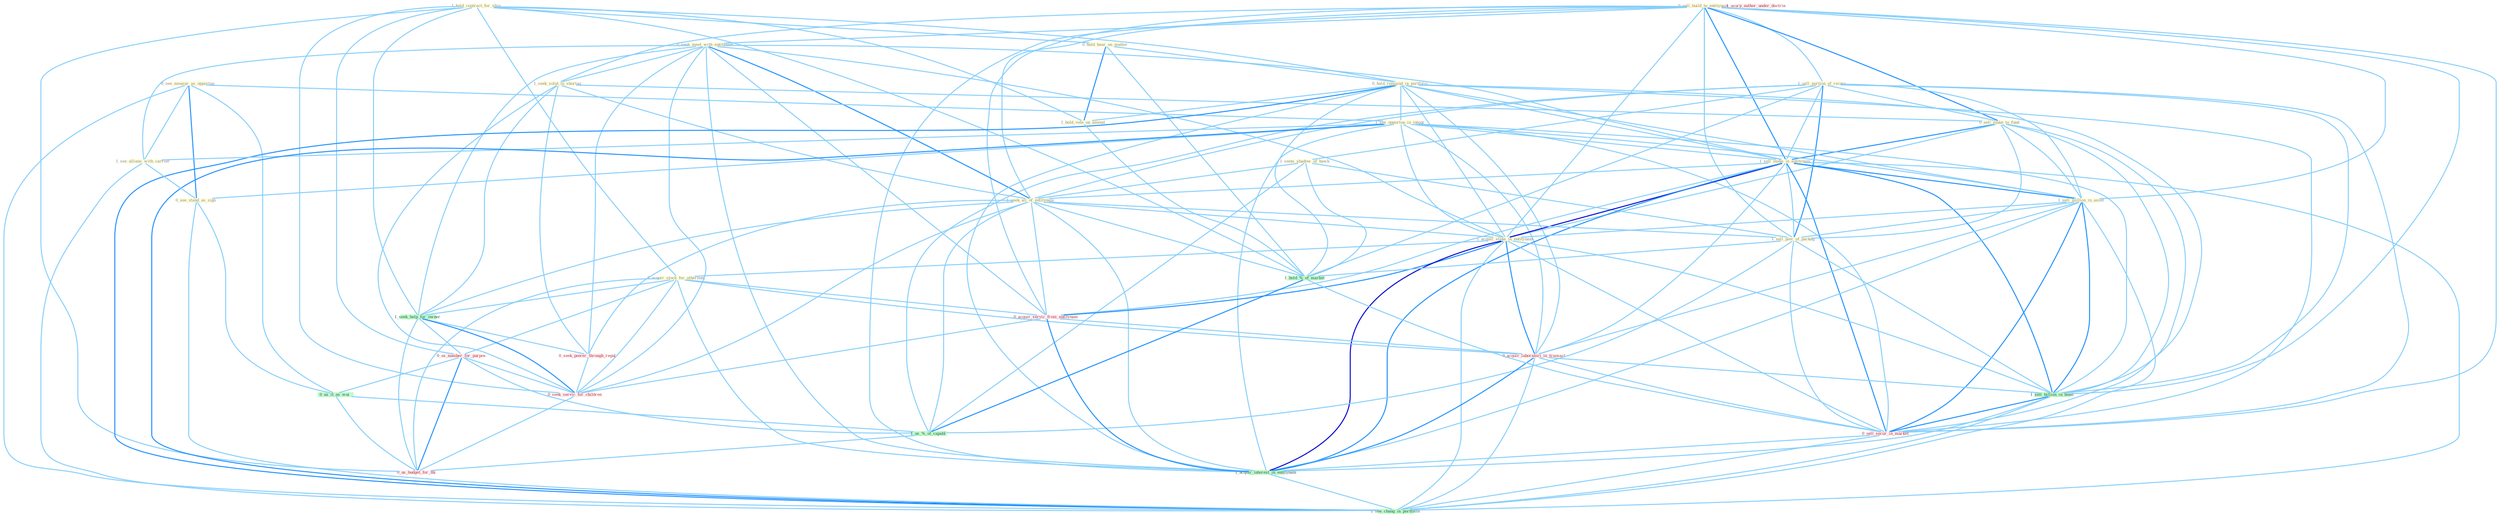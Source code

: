 Graph G{ 
    node
    [shape=polygon,style=filled,width=.5,height=.06,color="#BDFCC9",fixedsize=true,fontsize=4,
    fontcolor="#2f4f4f"];
    {node
    [color="#ffffe0", fontcolor="#8b7d6b"] "0_sell_build_to_entitynam " "1_sell_portion_of_receiv " "1_hold_contract_for_ship " "0_hold_hear_on_matter " "0_seek_meet_with_entitynam " "1_seek_solut_to_shortag " "1_seem_shadow_of_hawk " "0_see_measur_as_opportun " "0_sell_stake_to_fund " "0_hold_remaind_in_portfolio " "1_see_opportun_in_integr " "1_see_allianc_with_carrier " "1_hold_vote_on_amend " "1_sell_stake_in_entitynam " "1_sell_million_in_asset " "0_see_stand_as_sign " "1_seek_all_of_entitynam " "1_acquir_stake_in_entitynam " "1_sell_piec_of_packag " "0_acquir_stock_for_othernum "}
{node [color="#fff0f5", fontcolor="#b22222"] "0_acquir_servic_from_entitynam " "0_seek_power_through_regul " "0_us_number_for_purpos " "0_acquir_laboratori_in_transact " "1_usurp_author_under_doctrin " "0_sell_secur_in_market " "0_seek_servic_for_children " "0_us_budget_for_thi "}
edge [color="#B0E2FF"];

	"0_sell_build_to_entitynam " -- "1_sell_portion_of_receiv " [w="1", color="#87cefa" ];
	"0_sell_build_to_entitynam " -- "0_seek_meet_with_entitynam " [w="1", color="#87cefa" ];
	"0_sell_build_to_entitynam " -- "1_seek_solut_to_shortag " [w="1", color="#87cefa" ];
	"0_sell_build_to_entitynam " -- "0_sell_stake_to_fund " [w="2", color="#1e90ff" , len=0.8];
	"0_sell_build_to_entitynam " -- "1_sell_stake_in_entitynam " [w="2", color="#1e90ff" , len=0.8];
	"0_sell_build_to_entitynam " -- "1_sell_million_in_asset " [w="1", color="#87cefa" ];
	"0_sell_build_to_entitynam " -- "1_seek_all_of_entitynam " [w="1", color="#87cefa" ];
	"0_sell_build_to_entitynam " -- "1_acquir_stake_in_entitynam " [w="1", color="#87cefa" ];
	"0_sell_build_to_entitynam " -- "1_sell_piec_of_packag " [w="1", color="#87cefa" ];
	"0_sell_build_to_entitynam " -- "0_acquir_servic_from_entitynam " [w="1", color="#87cefa" ];
	"0_sell_build_to_entitynam " -- "1_sell_billion_in_bond " [w="1", color="#87cefa" ];
	"0_sell_build_to_entitynam " -- "0_sell_secur_in_market " [w="1", color="#87cefa" ];
	"0_sell_build_to_entitynam " -- "1_acquir_interest_in_entitynam " [w="1", color="#87cefa" ];
	"1_sell_portion_of_receiv " -- "1_seem_shadow_of_hawk " [w="1", color="#87cefa" ];
	"1_sell_portion_of_receiv " -- "0_sell_stake_to_fund " [w="1", color="#87cefa" ];
	"1_sell_portion_of_receiv " -- "1_sell_stake_in_entitynam " [w="1", color="#87cefa" ];
	"1_sell_portion_of_receiv " -- "1_sell_million_in_asset " [w="1", color="#87cefa" ];
	"1_sell_portion_of_receiv " -- "1_seek_all_of_entitynam " [w="1", color="#87cefa" ];
	"1_sell_portion_of_receiv " -- "1_sell_piec_of_packag " [w="2", color="#1e90ff" , len=0.8];
	"1_sell_portion_of_receiv " -- "1_hold_%_of_market " [w="1", color="#87cefa" ];
	"1_sell_portion_of_receiv " -- "1_sell_billion_in_bond " [w="1", color="#87cefa" ];
	"1_sell_portion_of_receiv " -- "1_us_%_of_capabl " [w="1", color="#87cefa" ];
	"1_sell_portion_of_receiv " -- "0_sell_secur_in_market " [w="1", color="#87cefa" ];
	"1_hold_contract_for_ship " -- "0_hold_hear_on_matter " [w="1", color="#87cefa" ];
	"1_hold_contract_for_ship " -- "0_hold_remaind_in_portfolio " [w="1", color="#87cefa" ];
	"1_hold_contract_for_ship " -- "1_hold_vote_on_amend " [w="1", color="#87cefa" ];
	"1_hold_contract_for_ship " -- "0_acquir_stock_for_othernum " [w="1", color="#87cefa" ];
	"1_hold_contract_for_ship " -- "1_seek_help_for_owner " [w="1", color="#87cefa" ];
	"1_hold_contract_for_ship " -- "1_hold_%_of_market " [w="1", color="#87cefa" ];
	"1_hold_contract_for_ship " -- "0_us_number_for_purpos " [w="1", color="#87cefa" ];
	"1_hold_contract_for_ship " -- "0_seek_servic_for_children " [w="1", color="#87cefa" ];
	"1_hold_contract_for_ship " -- "0_us_budget_for_thi " [w="1", color="#87cefa" ];
	"0_hold_hear_on_matter " -- "0_hold_remaind_in_portfolio " [w="1", color="#87cefa" ];
	"0_hold_hear_on_matter " -- "1_hold_vote_on_amend " [w="2", color="#1e90ff" , len=0.8];
	"0_hold_hear_on_matter " -- "1_hold_%_of_market " [w="1", color="#87cefa" ];
	"0_seek_meet_with_entitynam " -- "1_seek_solut_to_shortag " [w="1", color="#87cefa" ];
	"0_seek_meet_with_entitynam " -- "1_see_allianc_with_carrier " [w="1", color="#87cefa" ];
	"0_seek_meet_with_entitynam " -- "1_sell_stake_in_entitynam " [w="1", color="#87cefa" ];
	"0_seek_meet_with_entitynam " -- "1_seek_all_of_entitynam " [w="2", color="#1e90ff" , len=0.8];
	"0_seek_meet_with_entitynam " -- "1_acquir_stake_in_entitynam " [w="1", color="#87cefa" ];
	"0_seek_meet_with_entitynam " -- "1_seek_help_for_owner " [w="1", color="#87cefa" ];
	"0_seek_meet_with_entitynam " -- "0_acquir_servic_from_entitynam " [w="1", color="#87cefa" ];
	"0_seek_meet_with_entitynam " -- "0_seek_power_through_regul " [w="1", color="#87cefa" ];
	"0_seek_meet_with_entitynam " -- "1_acquir_interest_in_entitynam " [w="1", color="#87cefa" ];
	"0_seek_meet_with_entitynam " -- "0_seek_servic_for_children " [w="1", color="#87cefa" ];
	"1_seek_solut_to_shortag " -- "0_sell_stake_to_fund " [w="1", color="#87cefa" ];
	"1_seek_solut_to_shortag " -- "1_seek_all_of_entitynam " [w="1", color="#87cefa" ];
	"1_seek_solut_to_shortag " -- "1_seek_help_for_owner " [w="1", color="#87cefa" ];
	"1_seek_solut_to_shortag " -- "0_seek_power_through_regul " [w="1", color="#87cefa" ];
	"1_seek_solut_to_shortag " -- "0_seek_servic_for_children " [w="1", color="#87cefa" ];
	"1_seem_shadow_of_hawk " -- "1_seek_all_of_entitynam " [w="1", color="#87cefa" ];
	"1_seem_shadow_of_hawk " -- "1_sell_piec_of_packag " [w="1", color="#87cefa" ];
	"1_seem_shadow_of_hawk " -- "1_hold_%_of_market " [w="1", color="#87cefa" ];
	"1_seem_shadow_of_hawk " -- "1_us_%_of_capabl " [w="1", color="#87cefa" ];
	"0_see_measur_as_opportun " -- "1_see_opportun_in_integr " [w="1", color="#87cefa" ];
	"0_see_measur_as_opportun " -- "1_see_allianc_with_carrier " [w="1", color="#87cefa" ];
	"0_see_measur_as_opportun " -- "0_see_stand_as_sign " [w="2", color="#1e90ff" , len=0.8];
	"0_see_measur_as_opportun " -- "0_us_it_as_wai " [w="1", color="#87cefa" ];
	"0_see_measur_as_opportun " -- "1_see_chang_in_portfolio " [w="1", color="#87cefa" ];
	"0_sell_stake_to_fund " -- "1_sell_stake_in_entitynam " [w="2", color="#1e90ff" , len=0.8];
	"0_sell_stake_to_fund " -- "1_sell_million_in_asset " [w="1", color="#87cefa" ];
	"0_sell_stake_to_fund " -- "1_acquir_stake_in_entitynam " [w="1", color="#87cefa" ];
	"0_sell_stake_to_fund " -- "1_sell_piec_of_packag " [w="1", color="#87cefa" ];
	"0_sell_stake_to_fund " -- "1_sell_billion_in_bond " [w="1", color="#87cefa" ];
	"0_sell_stake_to_fund " -- "0_sell_secur_in_market " [w="1", color="#87cefa" ];
	"0_hold_remaind_in_portfolio " -- "1_see_opportun_in_integr " [w="1", color="#87cefa" ];
	"0_hold_remaind_in_portfolio " -- "1_hold_vote_on_amend " [w="1", color="#87cefa" ];
	"0_hold_remaind_in_portfolio " -- "1_sell_stake_in_entitynam " [w="1", color="#87cefa" ];
	"0_hold_remaind_in_portfolio " -- "1_sell_million_in_asset " [w="1", color="#87cefa" ];
	"0_hold_remaind_in_portfolio " -- "1_acquir_stake_in_entitynam " [w="1", color="#87cefa" ];
	"0_hold_remaind_in_portfolio " -- "1_hold_%_of_market " [w="1", color="#87cefa" ];
	"0_hold_remaind_in_portfolio " -- "0_acquir_laboratori_in_transact " [w="1", color="#87cefa" ];
	"0_hold_remaind_in_portfolio " -- "1_sell_billion_in_bond " [w="1", color="#87cefa" ];
	"0_hold_remaind_in_portfolio " -- "0_sell_secur_in_market " [w="1", color="#87cefa" ];
	"0_hold_remaind_in_portfolio " -- "1_acquir_interest_in_entitynam " [w="1", color="#87cefa" ];
	"0_hold_remaind_in_portfolio " -- "1_see_chang_in_portfolio " [w="2", color="#1e90ff" , len=0.8];
	"1_see_opportun_in_integr " -- "1_see_allianc_with_carrier " [w="1", color="#87cefa" ];
	"1_see_opportun_in_integr " -- "1_sell_stake_in_entitynam " [w="1", color="#87cefa" ];
	"1_see_opportun_in_integr " -- "1_sell_million_in_asset " [w="1", color="#87cefa" ];
	"1_see_opportun_in_integr " -- "0_see_stand_as_sign " [w="1", color="#87cefa" ];
	"1_see_opportun_in_integr " -- "1_acquir_stake_in_entitynam " [w="1", color="#87cefa" ];
	"1_see_opportun_in_integr " -- "0_acquir_laboratori_in_transact " [w="1", color="#87cefa" ];
	"1_see_opportun_in_integr " -- "1_sell_billion_in_bond " [w="1", color="#87cefa" ];
	"1_see_opportun_in_integr " -- "0_sell_secur_in_market " [w="1", color="#87cefa" ];
	"1_see_opportun_in_integr " -- "1_acquir_interest_in_entitynam " [w="1", color="#87cefa" ];
	"1_see_opportun_in_integr " -- "1_see_chang_in_portfolio " [w="2", color="#1e90ff" , len=0.8];
	"1_see_allianc_with_carrier " -- "0_see_stand_as_sign " [w="1", color="#87cefa" ];
	"1_see_allianc_with_carrier " -- "1_see_chang_in_portfolio " [w="1", color="#87cefa" ];
	"1_hold_vote_on_amend " -- "1_hold_%_of_market " [w="1", color="#87cefa" ];
	"1_sell_stake_in_entitynam " -- "1_sell_million_in_asset " [w="2", color="#1e90ff" , len=0.8];
	"1_sell_stake_in_entitynam " -- "1_seek_all_of_entitynam " [w="1", color="#87cefa" ];
	"1_sell_stake_in_entitynam " -- "1_acquir_stake_in_entitynam " [w="3", color="#0000cd" , len=0.6];
	"1_sell_stake_in_entitynam " -- "1_sell_piec_of_packag " [w="1", color="#87cefa" ];
	"1_sell_stake_in_entitynam " -- "0_acquir_servic_from_entitynam " [w="1", color="#87cefa" ];
	"1_sell_stake_in_entitynam " -- "0_acquir_laboratori_in_transact " [w="1", color="#87cefa" ];
	"1_sell_stake_in_entitynam " -- "1_sell_billion_in_bond " [w="2", color="#1e90ff" , len=0.8];
	"1_sell_stake_in_entitynam " -- "0_sell_secur_in_market " [w="2", color="#1e90ff" , len=0.8];
	"1_sell_stake_in_entitynam " -- "1_acquir_interest_in_entitynam " [w="2", color="#1e90ff" , len=0.8];
	"1_sell_stake_in_entitynam " -- "1_see_chang_in_portfolio " [w="1", color="#87cefa" ];
	"1_sell_million_in_asset " -- "1_acquir_stake_in_entitynam " [w="1", color="#87cefa" ];
	"1_sell_million_in_asset " -- "1_sell_piec_of_packag " [w="1", color="#87cefa" ];
	"1_sell_million_in_asset " -- "0_acquir_laboratori_in_transact " [w="1", color="#87cefa" ];
	"1_sell_million_in_asset " -- "1_sell_billion_in_bond " [w="2", color="#1e90ff" , len=0.8];
	"1_sell_million_in_asset " -- "0_sell_secur_in_market " [w="2", color="#1e90ff" , len=0.8];
	"1_sell_million_in_asset " -- "1_acquir_interest_in_entitynam " [w="1", color="#87cefa" ];
	"1_sell_million_in_asset " -- "1_see_chang_in_portfolio " [w="1", color="#87cefa" ];
	"0_see_stand_as_sign " -- "0_us_it_as_wai " [w="1", color="#87cefa" ];
	"0_see_stand_as_sign " -- "1_see_chang_in_portfolio " [w="1", color="#87cefa" ];
	"1_seek_all_of_entitynam " -- "1_acquir_stake_in_entitynam " [w="1", color="#87cefa" ];
	"1_seek_all_of_entitynam " -- "1_sell_piec_of_packag " [w="1", color="#87cefa" ];
	"1_seek_all_of_entitynam " -- "1_seek_help_for_owner " [w="1", color="#87cefa" ];
	"1_seek_all_of_entitynam " -- "0_acquir_servic_from_entitynam " [w="1", color="#87cefa" ];
	"1_seek_all_of_entitynam " -- "1_hold_%_of_market " [w="1", color="#87cefa" ];
	"1_seek_all_of_entitynam " -- "0_seek_power_through_regul " [w="1", color="#87cefa" ];
	"1_seek_all_of_entitynam " -- "1_us_%_of_capabl " [w="1", color="#87cefa" ];
	"1_seek_all_of_entitynam " -- "1_acquir_interest_in_entitynam " [w="1", color="#87cefa" ];
	"1_seek_all_of_entitynam " -- "0_seek_servic_for_children " [w="1", color="#87cefa" ];
	"1_acquir_stake_in_entitynam " -- "0_acquir_stock_for_othernum " [w="1", color="#87cefa" ];
	"1_acquir_stake_in_entitynam " -- "0_acquir_servic_from_entitynam " [w="2", color="#1e90ff" , len=0.8];
	"1_acquir_stake_in_entitynam " -- "0_acquir_laboratori_in_transact " [w="2", color="#1e90ff" , len=0.8];
	"1_acquir_stake_in_entitynam " -- "1_sell_billion_in_bond " [w="1", color="#87cefa" ];
	"1_acquir_stake_in_entitynam " -- "0_sell_secur_in_market " [w="1", color="#87cefa" ];
	"1_acquir_stake_in_entitynam " -- "1_acquir_interest_in_entitynam " [w="3", color="#0000cd" , len=0.6];
	"1_acquir_stake_in_entitynam " -- "1_see_chang_in_portfolio " [w="1", color="#87cefa" ];
	"1_sell_piec_of_packag " -- "1_hold_%_of_market " [w="1", color="#87cefa" ];
	"1_sell_piec_of_packag " -- "1_sell_billion_in_bond " [w="1", color="#87cefa" ];
	"1_sell_piec_of_packag " -- "1_us_%_of_capabl " [w="1", color="#87cefa" ];
	"1_sell_piec_of_packag " -- "0_sell_secur_in_market " [w="1", color="#87cefa" ];
	"0_acquir_stock_for_othernum " -- "1_seek_help_for_owner " [w="1", color="#87cefa" ];
	"0_acquir_stock_for_othernum " -- "0_acquir_servic_from_entitynam " [w="1", color="#87cefa" ];
	"0_acquir_stock_for_othernum " -- "0_us_number_for_purpos " [w="1", color="#87cefa" ];
	"0_acquir_stock_for_othernum " -- "0_acquir_laboratori_in_transact " [w="1", color="#87cefa" ];
	"0_acquir_stock_for_othernum " -- "1_acquir_interest_in_entitynam " [w="1", color="#87cefa" ];
	"0_acquir_stock_for_othernum " -- "0_seek_servic_for_children " [w="1", color="#87cefa" ];
	"0_acquir_stock_for_othernum " -- "0_us_budget_for_thi " [w="1", color="#87cefa" ];
	"1_seek_help_for_owner " -- "0_seek_power_through_regul " [w="1", color="#87cefa" ];
	"1_seek_help_for_owner " -- "0_us_number_for_purpos " [w="1", color="#87cefa" ];
	"1_seek_help_for_owner " -- "0_seek_servic_for_children " [w="2", color="#1e90ff" , len=0.8];
	"1_seek_help_for_owner " -- "0_us_budget_for_thi " [w="1", color="#87cefa" ];
	"0_acquir_servic_from_entitynam " -- "0_acquir_laboratori_in_transact " [w="1", color="#87cefa" ];
	"0_acquir_servic_from_entitynam " -- "1_acquir_interest_in_entitynam " [w="2", color="#1e90ff" , len=0.8];
	"0_acquir_servic_from_entitynam " -- "0_seek_servic_for_children " [w="1", color="#87cefa" ];
	"1_hold_%_of_market " -- "1_us_%_of_capabl " [w="2", color="#1e90ff" , len=0.8];
	"1_hold_%_of_market " -- "0_sell_secur_in_market " [w="1", color="#87cefa" ];
	"0_seek_power_through_regul " -- "0_seek_servic_for_children " [w="1", color="#87cefa" ];
	"0_us_number_for_purpos " -- "0_us_it_as_wai " [w="1", color="#87cefa" ];
	"0_us_number_for_purpos " -- "1_us_%_of_capabl " [w="1", color="#87cefa" ];
	"0_us_number_for_purpos " -- "0_seek_servic_for_children " [w="1", color="#87cefa" ];
	"0_us_number_for_purpos " -- "0_us_budget_for_thi " [w="2", color="#1e90ff" , len=0.8];
	"0_acquir_laboratori_in_transact " -- "1_sell_billion_in_bond " [w="1", color="#87cefa" ];
	"0_acquir_laboratori_in_transact " -- "0_sell_secur_in_market " [w="1", color="#87cefa" ];
	"0_acquir_laboratori_in_transact " -- "1_acquir_interest_in_entitynam " [w="2", color="#1e90ff" , len=0.8];
	"0_acquir_laboratori_in_transact " -- "1_see_chang_in_portfolio " [w="1", color="#87cefa" ];
	"1_sell_billion_in_bond " -- "0_sell_secur_in_market " [w="2", color="#1e90ff" , len=0.8];
	"1_sell_billion_in_bond " -- "1_acquir_interest_in_entitynam " [w="1", color="#87cefa" ];
	"1_sell_billion_in_bond " -- "1_see_chang_in_portfolio " [w="1", color="#87cefa" ];
	"0_us_it_as_wai " -- "1_us_%_of_capabl " [w="1", color="#87cefa" ];
	"0_us_it_as_wai " -- "0_us_budget_for_thi " [w="1", color="#87cefa" ];
	"1_us_%_of_capabl " -- "0_us_budget_for_thi " [w="1", color="#87cefa" ];
	"0_sell_secur_in_market " -- "1_acquir_interest_in_entitynam " [w="1", color="#87cefa" ];
	"0_sell_secur_in_market " -- "1_see_chang_in_portfolio " [w="1", color="#87cefa" ];
	"1_acquir_interest_in_entitynam " -- "1_see_chang_in_portfolio " [w="1", color="#87cefa" ];
	"0_seek_servic_for_children " -- "0_us_budget_for_thi " [w="1", color="#87cefa" ];
}